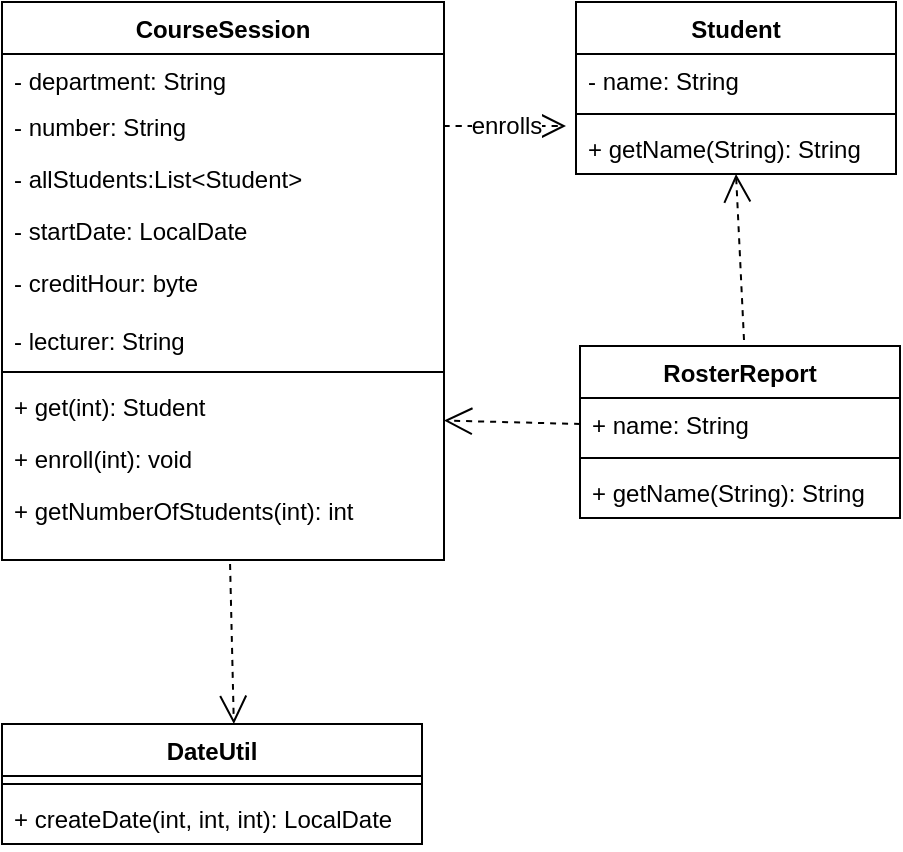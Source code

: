<mxfile scale="1" border="0" version="24.8.9">
  <diagram name="Page-1" id="OhgWvvb14NKu598vO4sx">
    <mxGraphModel dx="1864" dy="1213" grid="0" gridSize="10" guides="1" tooltips="1" connect="1" arrows="1" fold="1" page="0" pageScale="1" pageWidth="850" pageHeight="1100" math="0" shadow="0">
      <root>
        <mxCell id="0" />
        <mxCell id="1" parent="0" />
        <mxCell id="MK_ACzIMLz2KjIdmvYMH-1" value="Student" style="swimlane;fontStyle=1;align=center;verticalAlign=top;childLayout=stackLayout;horizontal=1;startSize=26;horizontalStack=0;resizeParent=1;resizeParentMax=0;resizeLast=0;collapsible=1;marginBottom=0;whiteSpace=wrap;html=1;" parent="1" vertex="1">
          <mxGeometry x="200" y="-122" width="160" height="86" as="geometry" />
        </mxCell>
        <mxCell id="MK_ACzIMLz2KjIdmvYMH-2" value="- name: String" style="text;strokeColor=none;fillColor=none;align=left;verticalAlign=top;spacingLeft=4;spacingRight=4;overflow=hidden;rotatable=0;points=[[0,0.5],[1,0.5]];portConstraint=eastwest;whiteSpace=wrap;html=1;" parent="MK_ACzIMLz2KjIdmvYMH-1" vertex="1">
          <mxGeometry y="26" width="160" height="26" as="geometry" />
        </mxCell>
        <mxCell id="MK_ACzIMLz2KjIdmvYMH-3" value="" style="line;strokeWidth=1;fillColor=none;align=left;verticalAlign=middle;spacingTop=-1;spacingLeft=3;spacingRight=3;rotatable=0;labelPosition=right;points=[];portConstraint=eastwest;strokeColor=inherit;" parent="MK_ACzIMLz2KjIdmvYMH-1" vertex="1">
          <mxGeometry y="52" width="160" height="8" as="geometry" />
        </mxCell>
        <mxCell id="MK_ACzIMLz2KjIdmvYMH-4" value="+ getName(String): String" style="text;strokeColor=none;fillColor=none;align=left;verticalAlign=top;spacingLeft=4;spacingRight=4;overflow=hidden;rotatable=0;points=[[0,0.5],[1,0.5]];portConstraint=eastwest;whiteSpace=wrap;html=1;" parent="MK_ACzIMLz2KjIdmvYMH-1" vertex="1">
          <mxGeometry y="60" width="160" height="26" as="geometry" />
        </mxCell>
        <mxCell id="MK_ACzIMLz2KjIdmvYMH-5" value="CourseSession" style="swimlane;fontStyle=1;align=center;verticalAlign=top;childLayout=stackLayout;horizontal=1;startSize=26;horizontalStack=0;resizeParent=1;resizeParentMax=0;resizeLast=0;collapsible=1;marginBottom=0;whiteSpace=wrap;html=1;" parent="1" vertex="1">
          <mxGeometry x="-87" y="-122" width="221" height="279" as="geometry" />
        </mxCell>
        <mxCell id="MK_ACzIMLz2KjIdmvYMH-6" value="- department: String" style="text;strokeColor=none;fillColor=none;align=left;verticalAlign=top;spacingLeft=4;spacingRight=4;overflow=hidden;rotatable=0;points=[[0,0.5],[1,0.5]];portConstraint=eastwest;whiteSpace=wrap;html=1;" parent="MK_ACzIMLz2KjIdmvYMH-5" vertex="1">
          <mxGeometry y="26" width="221" height="23" as="geometry" />
        </mxCell>
        <mxCell id="MK_ACzIMLz2KjIdmvYMH-25" value="- number: String" style="text;strokeColor=none;fillColor=none;align=left;verticalAlign=top;spacingLeft=4;spacingRight=4;overflow=hidden;rotatable=0;points=[[0,0.5],[1,0.5]];portConstraint=eastwest;whiteSpace=wrap;html=1;" parent="MK_ACzIMLz2KjIdmvYMH-5" vertex="1">
          <mxGeometry y="49" width="221" height="26" as="geometry" />
        </mxCell>
        <mxCell id="MK_ACzIMLz2KjIdmvYMH-26" value="- allStudents:List&amp;lt;Student&amp;gt;" style="text;strokeColor=none;fillColor=none;align=left;verticalAlign=top;spacingLeft=4;spacingRight=4;overflow=hidden;rotatable=0;points=[[0,0.5],[1,0.5]];portConstraint=eastwest;whiteSpace=wrap;html=1;" parent="MK_ACzIMLz2KjIdmvYMH-5" vertex="1">
          <mxGeometry y="75" width="221" height="26" as="geometry" />
        </mxCell>
        <mxCell id="MK_ACzIMLz2KjIdmvYMH-27" value="- startDate: LocalDate" style="text;strokeColor=none;fillColor=none;align=left;verticalAlign=top;spacingLeft=4;spacingRight=4;overflow=hidden;rotatable=0;points=[[0,0.5],[1,0.5]];portConstraint=eastwest;whiteSpace=wrap;html=1;" parent="MK_ACzIMLz2KjIdmvYMH-5" vertex="1">
          <mxGeometry y="101" width="221" height="26" as="geometry" />
        </mxCell>
        <mxCell id="MK_ACzIMLz2KjIdmvYMH-28" value="- creditHour: byte" style="text;strokeColor=none;fillColor=none;align=left;verticalAlign=top;spacingLeft=4;spacingRight=4;overflow=hidden;rotatable=0;points=[[0,0.5],[1,0.5]];portConstraint=eastwest;whiteSpace=wrap;html=1;" parent="MK_ACzIMLz2KjIdmvYMH-5" vertex="1">
          <mxGeometry y="127" width="221" height="29" as="geometry" />
        </mxCell>
        <mxCell id="MK_ACzIMLz2KjIdmvYMH-29" value="- lecturer: String" style="text;strokeColor=none;fillColor=none;align=left;verticalAlign=top;spacingLeft=4;spacingRight=4;overflow=hidden;rotatable=0;points=[[0,0.5],[1,0.5]];portConstraint=eastwest;whiteSpace=wrap;html=1;" parent="MK_ACzIMLz2KjIdmvYMH-5" vertex="1">
          <mxGeometry y="156" width="221" height="25" as="geometry" />
        </mxCell>
        <mxCell id="MK_ACzIMLz2KjIdmvYMH-7" value="" style="line;strokeWidth=1;fillColor=none;align=left;verticalAlign=middle;spacingTop=-1;spacingLeft=3;spacingRight=3;rotatable=0;labelPosition=right;points=[];portConstraint=eastwest;strokeColor=inherit;" parent="MK_ACzIMLz2KjIdmvYMH-5" vertex="1">
          <mxGeometry y="181" width="221" height="8" as="geometry" />
        </mxCell>
        <mxCell id="MK_ACzIMLz2KjIdmvYMH-8" value="+ get(int): Student" style="text;strokeColor=none;fillColor=none;align=left;verticalAlign=top;spacingLeft=4;spacingRight=4;overflow=hidden;rotatable=0;points=[[0,0.5],[1,0.5]];portConstraint=eastwest;whiteSpace=wrap;html=1;" parent="MK_ACzIMLz2KjIdmvYMH-5" vertex="1">
          <mxGeometry y="189" width="221" height="26" as="geometry" />
        </mxCell>
        <mxCell id="MK_ACzIMLz2KjIdmvYMH-30" value="+ enroll(int): void" style="text;strokeColor=none;fillColor=none;align=left;verticalAlign=top;spacingLeft=4;spacingRight=4;overflow=hidden;rotatable=0;points=[[0,0.5],[1,0.5]];portConstraint=eastwest;whiteSpace=wrap;html=1;" parent="MK_ACzIMLz2KjIdmvYMH-5" vertex="1">
          <mxGeometry y="215" width="221" height="26" as="geometry" />
        </mxCell>
        <mxCell id="MK_ACzIMLz2KjIdmvYMH-31" value="+ getNumberOfStudents(int): int" style="text;strokeColor=none;fillColor=none;align=left;verticalAlign=top;spacingLeft=4;spacingRight=4;overflow=hidden;rotatable=0;points=[[0,0.5],[1,0.5]];portConstraint=eastwest;whiteSpace=wrap;html=1;" parent="MK_ACzIMLz2KjIdmvYMH-5" vertex="1">
          <mxGeometry y="241" width="221" height="38" as="geometry" />
        </mxCell>
        <mxCell id="MK_ACzIMLz2KjIdmvYMH-13" value="DateUtil" style="swimlane;fontStyle=1;align=center;verticalAlign=top;childLayout=stackLayout;horizontal=1;startSize=26;horizontalStack=0;resizeParent=1;resizeParentMax=0;resizeLast=0;collapsible=1;marginBottom=0;whiteSpace=wrap;html=1;" parent="1" vertex="1">
          <mxGeometry x="-87" y="239" width="210" height="60" as="geometry" />
        </mxCell>
        <mxCell id="MK_ACzIMLz2KjIdmvYMH-15" value="" style="line;strokeWidth=1;fillColor=none;align=left;verticalAlign=middle;spacingTop=-1;spacingLeft=3;spacingRight=3;rotatable=0;labelPosition=right;points=[];portConstraint=eastwest;strokeColor=inherit;" parent="MK_ACzIMLz2KjIdmvYMH-13" vertex="1">
          <mxGeometry y="26" width="210" height="8" as="geometry" />
        </mxCell>
        <mxCell id="MK_ACzIMLz2KjIdmvYMH-16" value="+ createDate(int, int, int): LocalDate" style="text;strokeColor=none;fillColor=none;align=left;verticalAlign=top;spacingLeft=4;spacingRight=4;overflow=hidden;rotatable=0;points=[[0,0.5],[1,0.5]];portConstraint=eastwest;whiteSpace=wrap;html=1;" parent="MK_ACzIMLz2KjIdmvYMH-13" vertex="1">
          <mxGeometry y="34" width="210" height="26" as="geometry" />
        </mxCell>
        <mxCell id="MK_ACzIMLz2KjIdmvYMH-21" value="RosterReport" style="swimlane;fontStyle=1;align=center;verticalAlign=top;childLayout=stackLayout;horizontal=1;startSize=26;horizontalStack=0;resizeParent=1;resizeParentMax=0;resizeLast=0;collapsible=1;marginBottom=0;whiteSpace=wrap;html=1;" parent="1" vertex="1">
          <mxGeometry x="202" y="50" width="160" height="86" as="geometry" />
        </mxCell>
        <mxCell id="MK_ACzIMLz2KjIdmvYMH-22" value="+ name: String" style="text;strokeColor=none;fillColor=none;align=left;verticalAlign=top;spacingLeft=4;spacingRight=4;overflow=hidden;rotatable=0;points=[[0,0.5],[1,0.5]];portConstraint=eastwest;whiteSpace=wrap;html=1;" parent="MK_ACzIMLz2KjIdmvYMH-21" vertex="1">
          <mxGeometry y="26" width="160" height="26" as="geometry" />
        </mxCell>
        <mxCell id="MK_ACzIMLz2KjIdmvYMH-23" value="" style="line;strokeWidth=1;fillColor=none;align=left;verticalAlign=middle;spacingTop=-1;spacingLeft=3;spacingRight=3;rotatable=0;labelPosition=right;points=[];portConstraint=eastwest;strokeColor=inherit;" parent="MK_ACzIMLz2KjIdmvYMH-21" vertex="1">
          <mxGeometry y="52" width="160" height="8" as="geometry" />
        </mxCell>
        <mxCell id="MK_ACzIMLz2KjIdmvYMH-24" value="+ getName(String): String" style="text;strokeColor=none;fillColor=none;align=left;verticalAlign=top;spacingLeft=4;spacingRight=4;overflow=hidden;rotatable=0;points=[[0,0.5],[1,0.5]];portConstraint=eastwest;whiteSpace=wrap;html=1;" parent="MK_ACzIMLz2KjIdmvYMH-21" vertex="1">
          <mxGeometry y="60" width="160" height="26" as="geometry" />
        </mxCell>
        <mxCell id="MK_ACzIMLz2KjIdmvYMH-35" value="enrolls" style="endArrow=open;endSize=12;dashed=1;html=1;rounded=0;fontSize=12;curved=1;exitX=1;exitY=0.5;exitDx=0;exitDy=0;" parent="1" source="MK_ACzIMLz2KjIdmvYMH-25" edge="1">
          <mxGeometry x="0.016" width="160" relative="1" as="geometry">
            <mxPoint x="108" y="200" as="sourcePoint" />
            <mxPoint x="195" y="-60" as="targetPoint" />
            <mxPoint as="offset" />
          </mxGeometry>
        </mxCell>
        <mxCell id="MK_ACzIMLz2KjIdmvYMH-36" value="" style="endArrow=open;endSize=12;dashed=1;html=1;rounded=0;fontSize=12;curved=1;entryX=0.5;entryY=1;entryDx=0;entryDy=0;" parent="1" target="MK_ACzIMLz2KjIdmvYMH-1" edge="1">
          <mxGeometry x="0.016" width="160" relative="1" as="geometry">
            <mxPoint x="284" y="47" as="sourcePoint" />
            <mxPoint x="205" y="-50" as="targetPoint" />
            <mxPoint as="offset" />
          </mxGeometry>
        </mxCell>
        <mxCell id="MK_ACzIMLz2KjIdmvYMH-37" value="" style="endArrow=open;endSize=12;dashed=1;html=1;rounded=0;fontSize=12;curved=1;exitX=0;exitY=0.5;exitDx=0;exitDy=0;entryX=1;entryY=0.75;entryDx=0;entryDy=0;" parent="1" source="MK_ACzIMLz2KjIdmvYMH-22" target="MK_ACzIMLz2KjIdmvYMH-5" edge="1">
          <mxGeometry x="0.029" width="160" relative="1" as="geometry">
            <mxPoint x="154" y="-40" as="sourcePoint" />
            <mxPoint x="215" y="-40" as="targetPoint" />
            <mxPoint as="offset" />
          </mxGeometry>
        </mxCell>
        <mxCell id="MK_ACzIMLz2KjIdmvYMH-39" value="" style="endArrow=open;endSize=12;dashed=1;html=1;rounded=0;fontSize=12;curved=1;exitX=0.516;exitY=1.053;exitDx=0;exitDy=0;exitPerimeter=0;entryX=0.552;entryY=0;entryDx=0;entryDy=0;entryPerimeter=0;" parent="1" source="MK_ACzIMLz2KjIdmvYMH-31" target="MK_ACzIMLz2KjIdmvYMH-13" edge="1">
          <mxGeometry x="0.025" width="160" relative="1" as="geometry">
            <mxPoint x="164" y="-30" as="sourcePoint" />
            <mxPoint x="40" y="235" as="targetPoint" />
            <mxPoint as="offset" />
          </mxGeometry>
        </mxCell>
      </root>
    </mxGraphModel>
  </diagram>
</mxfile>
